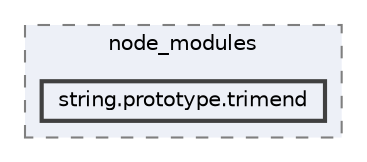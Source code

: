 digraph "pkiclassroomrescheduler/src/main/frontend/node_modules/string.prototype.trimend"
{
 // LATEX_PDF_SIZE
  bgcolor="transparent";
  edge [fontname=Helvetica,fontsize=10,labelfontname=Helvetica,labelfontsize=10];
  node [fontname=Helvetica,fontsize=10,shape=box,height=0.2,width=0.4];
  compound=true
  subgraph clusterdir_72953eda66ccb3a2722c28e1c3e6c23b {
    graph [ bgcolor="#edf0f7", pencolor="grey50", label="node_modules", fontname=Helvetica,fontsize=10 style="filled,dashed", URL="dir_72953eda66ccb3a2722c28e1c3e6c23b.html",tooltip=""]
  dir_fb1167bdaf56f76d925ca19495e605e7 [label="string.prototype.trimend", fillcolor="#edf0f7", color="grey25", style="filled,bold", URL="dir_fb1167bdaf56f76d925ca19495e605e7.html",tooltip=""];
  }
}
